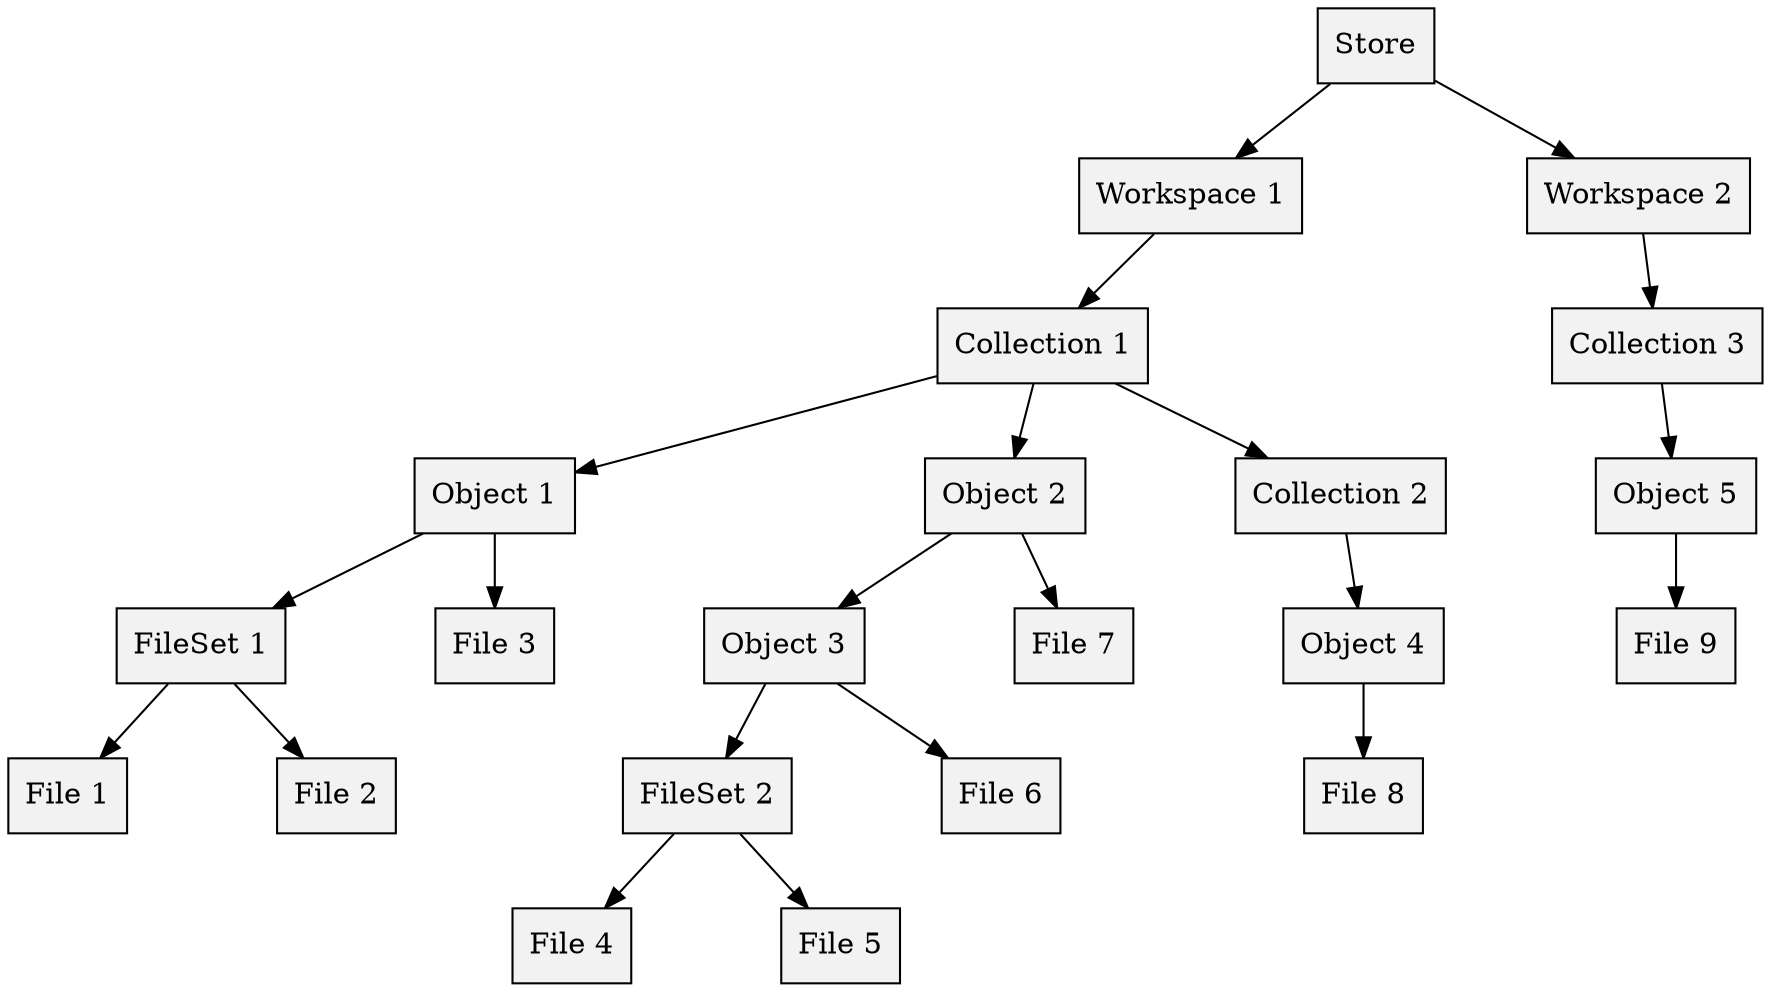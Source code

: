 digraph {
    graph [outputorder = edgesfirst, nodesep = 1]
    node [shape = box, fillcolor = grey95, style = filled]

    Store -> "Workspace 1" -> "Collection 1" -> "Object 1" -> "FileSet 1" -> "File 1"
    "FileSet 1" -> "File 2"
    "Object 1" -> "File 3"

    "Collection 1" -> "Object 2" -> "Object 3" -> "FileSet 2" -> "File 4"
    "FileSet 2" -> "File 5"
    "Object 3" -> "File 6"
    "Object 2" -> "File 7"

    "Collection 1" -> "Collection 2" -> "Object 4" -> "File 8"

    Store -> "Workspace 2" -> "Collection 3" -> "Object 5" -> "File 9"
}
